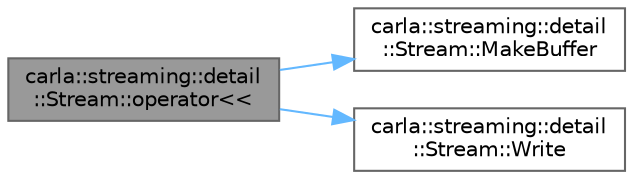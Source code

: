 digraph "carla::streaming::detail::Stream::operator&lt;&lt;"
{
 // INTERACTIVE_SVG=YES
 // LATEX_PDF_SIZE
  bgcolor="transparent";
  edge [fontname=Helvetica,fontsize=10,labelfontname=Helvetica,labelfontsize=10];
  node [fontname=Helvetica,fontsize=10,shape=box,height=0.2,width=0.4];
  rankdir="LR";
  Node1 [id="Node000001",label="carla::streaming::detail\l::Stream::operator\<\<",height=0.2,width=0.4,color="gray40", fillcolor="grey60", style="filled", fontcolor="black",tooltip="Make a copy of data and flush it down the stream."];
  Node1 -> Node2 [id="edge1_Node000001_Node000002",color="steelblue1",style="solid",tooltip=" "];
  Node2 [id="Node000002",label="carla::streaming::detail\l::Stream::MakeBuffer",height=0.2,width=0.4,color="grey40", fillcolor="white", style="filled",URL="$d2/dea/classcarla_1_1streaming_1_1detail_1_1Stream.html#ad9222c820016dba806bb55ec490a89d9",tooltip="Pull a buffer from the buffer pool associated to this stream."];
  Node1 -> Node3 [id="edge2_Node000001_Node000003",color="steelblue1",style="solid",tooltip=" "];
  Node3 [id="Node000003",label="carla::streaming::detail\l::Stream::Write",height=0.2,width=0.4,color="grey40", fillcolor="white", style="filled",URL="$d2/dea/classcarla_1_1streaming_1_1detail_1_1Stream.html#ac3461ab05492791b40d4dd784d65d1dd",tooltip="Flush buffers down the stream. No copies are made."];
}
